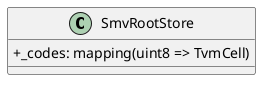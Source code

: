 @startuml
skinparam WrapWidth 600
skinparam classAttributeIconSize 0
' hide circle
skinparam linetype ortho
skinparam linetype polyline
top to bottom direction
left to right direction
skinparam componentStyle uml2

class SmvRootStore {
  +{field}_codes: mapping(uint8 => TvmCell)
}

@enduml
